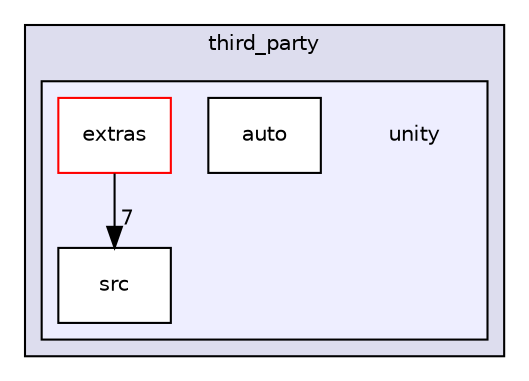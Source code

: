 digraph "unity" {
  compound=true
  node [ fontsize="10", fontname="Helvetica"];
  edge [ labelfontsize="10", labelfontname="Helvetica"];
  subgraph clusterdir_44f42edf5dd23d4deca0321224e9ce90 {
    graph [ bgcolor="#ddddee", pencolor="black", label="third_party" fontname="Helvetica", fontsize="10", URL="dir_44f42edf5dd23d4deca0321224e9ce90.html"]
  subgraph clusterdir_c60d9f7f7769711d1efda13fd847579c {
    graph [ bgcolor="#eeeeff", pencolor="black", label="" URL="dir_c60d9f7f7769711d1efda13fd847579c.html"];
    dir_c60d9f7f7769711d1efda13fd847579c [shape=plaintext label="unity"];
    dir_30b5054062d1a450f1ae52192f56e6ad [shape=box label="auto" color="black" fillcolor="white" style="filled" URL="dir_30b5054062d1a450f1ae52192f56e6ad.html"];
    dir_9184a18d74d6ad4f31f961c2cb018606 [shape=box label="extras" color="red" fillcolor="white" style="filled" URL="dir_9184a18d74d6ad4f31f961c2cb018606.html"];
    dir_7c33f78fd5be8fe1ebf0dc422256e91e [shape=box label="src" color="black" fillcolor="white" style="filled" URL="dir_7c33f78fd5be8fe1ebf0dc422256e91e.html"];
  }
  }
  dir_9184a18d74d6ad4f31f961c2cb018606->dir_7c33f78fd5be8fe1ebf0dc422256e91e [headlabel="7", labeldistance=1.5 headhref="dir_000003_000025.html"];
}
